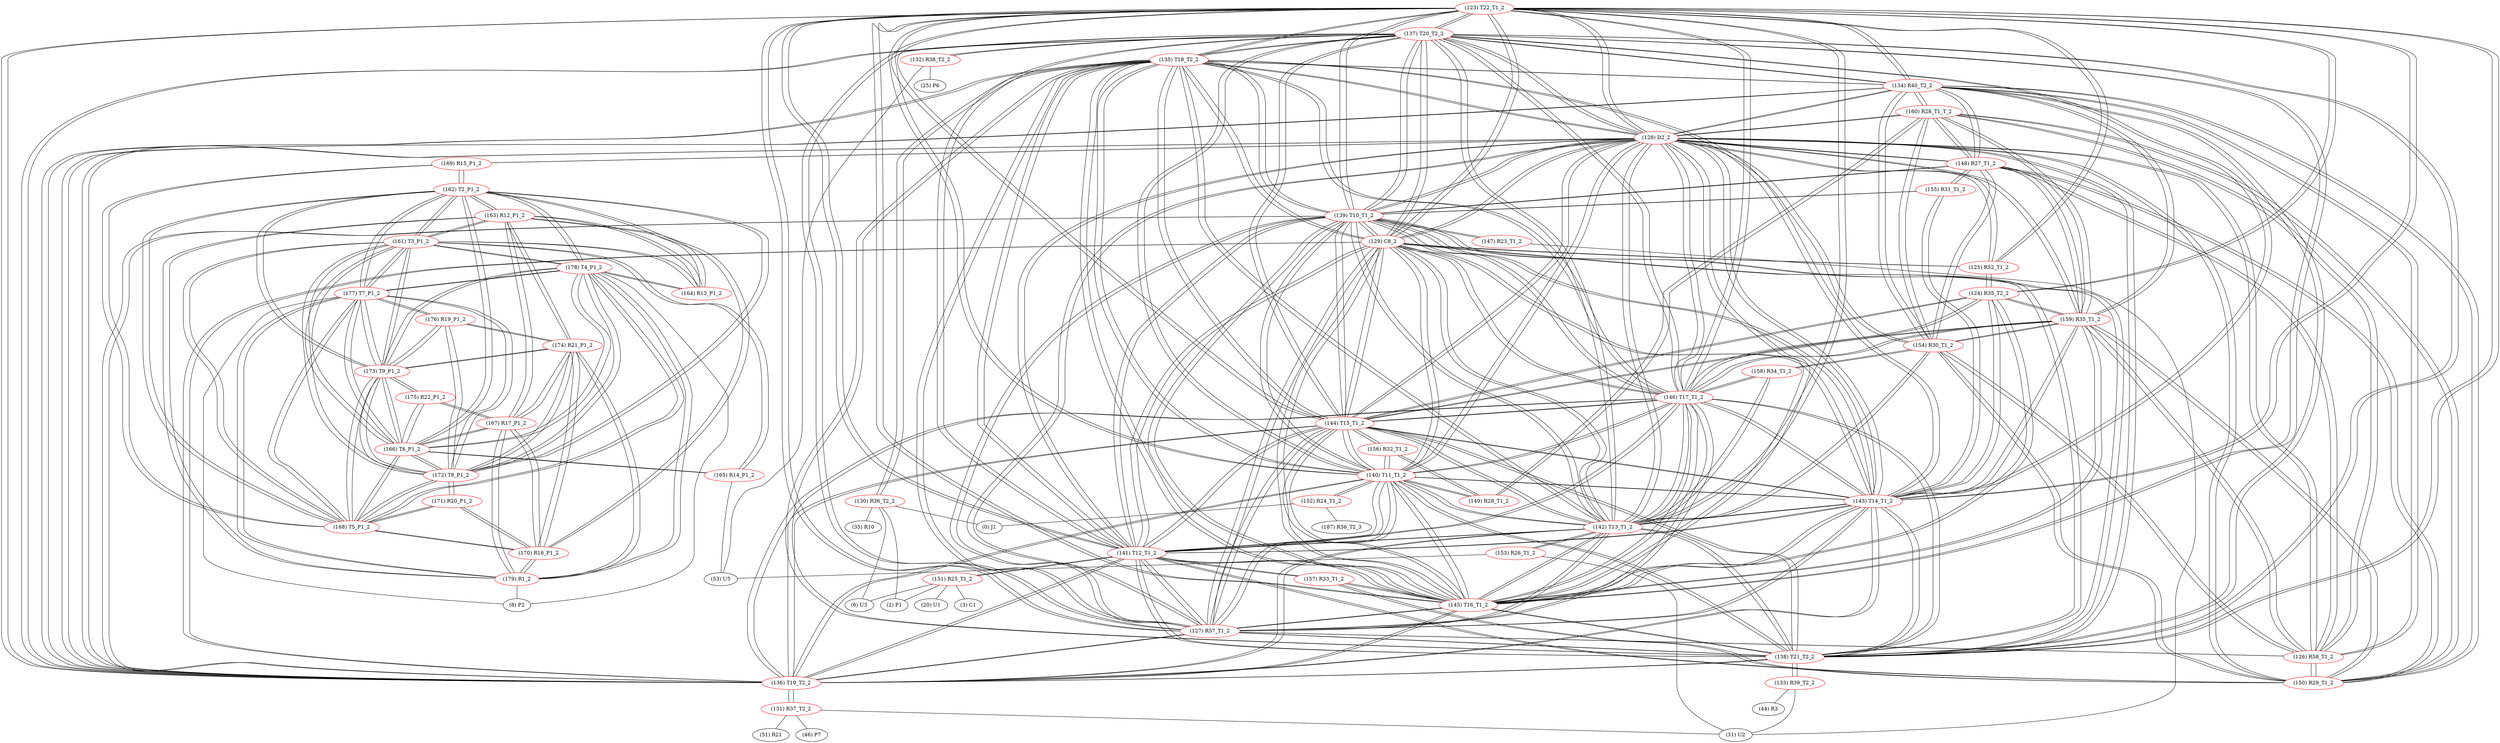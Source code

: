 graph {
	123 [label="(123) T22_T1_2" color=red]
	137 [label="(137) T20_T2_2"]
	135 [label="(135) T18_T2_2"]
	136 [label="(136) T19_T2_2"]
	138 [label="(138) T21_T2_2"]
	127 [label="(127) R57_T1_2"]
	128 [label="(128) D2_2"]
	140 [label="(140) T11_T1_2"]
	145 [label="(145) T16_T1_2"]
	146 [label="(146) T17_T1_2"]
	139 [label="(139) T10_T1_2"]
	141 [label="(141) T12_T1_2"]
	142 [label="(142) T13_T1_2"]
	143 [label="(143) T14_T1_2"]
	144 [label="(144) T15_T1_2"]
	129 [label="(129) C8_2"]
	134 [label="(134) R40_T2_2"]
	125 [label="(125) R52_T1_2"]
	124 [label="(124) R35_T2_2"]
	124 [label="(124) R35_T2_2" color=red]
	145 [label="(145) T16_T1_2"]
	144 [label="(144) T15_T1_2"]
	159 [label="(159) R35_T1_2"]
	143 [label="(143) T14_T1_2"]
	146 [label="(146) T17_T1_2"]
	125 [label="(125) R52_T1_2"]
	123 [label="(123) T22_T1_2"]
	125 [label="(125) R52_T1_2" color=red]
	128 [label="(128) D2_2"]
	129 [label="(129) C8_2"]
	124 [label="(124) R35_T2_2"]
	123 [label="(123) T22_T1_2"]
	126 [label="(126) R58_T1_2" color=red]
	127 [label="(127) R57_T1_2"]
	128 [label="(128) D2_2"]
	150 [label="(150) R29_T1_2"]
	159 [label="(159) R35_T1_2"]
	134 [label="(134) R40_T2_2"]
	154 [label="(154) R30_T1_2"]
	148 [label="(148) R27_T1_2"]
	160 [label="(160) R28_T1_T_2"]
	127 [label="(127) R57_T1_2" color=red]
	137 [label="(137) T20_T2_2"]
	135 [label="(135) T18_T2_2"]
	136 [label="(136) T19_T2_2"]
	138 [label="(138) T21_T2_2"]
	123 [label="(123) T22_T1_2"]
	128 [label="(128) D2_2"]
	140 [label="(140) T11_T1_2"]
	145 [label="(145) T16_T1_2"]
	146 [label="(146) T17_T1_2"]
	139 [label="(139) T10_T1_2"]
	141 [label="(141) T12_T1_2"]
	142 [label="(142) T13_T1_2"]
	143 [label="(143) T14_T1_2"]
	144 [label="(144) T15_T1_2"]
	129 [label="(129) C8_2"]
	126 [label="(126) R58_T1_2"]
	128 [label="(128) D2_2" color=red]
	137 [label="(137) T20_T2_2"]
	135 [label="(135) T18_T2_2"]
	136 [label="(136) T19_T2_2"]
	138 [label="(138) T21_T2_2"]
	127 [label="(127) R57_T1_2"]
	123 [label="(123) T22_T1_2"]
	140 [label="(140) T11_T1_2"]
	145 [label="(145) T16_T1_2"]
	146 [label="(146) T17_T1_2"]
	139 [label="(139) T10_T1_2"]
	141 [label="(141) T12_T1_2"]
	142 [label="(142) T13_T1_2"]
	143 [label="(143) T14_T1_2"]
	144 [label="(144) T15_T1_2"]
	129 [label="(129) C8_2"]
	125 [label="(125) R52_T1_2"]
	126 [label="(126) R58_T1_2"]
	150 [label="(150) R29_T1_2"]
	159 [label="(159) R35_T1_2"]
	134 [label="(134) R40_T2_2"]
	154 [label="(154) R30_T1_2"]
	148 [label="(148) R27_T1_2"]
	160 [label="(160) R28_T1_T_2"]
	169 [label="(169) R15_P1_2"]
	129 [label="(129) C8_2" color=red]
	137 [label="(137) T20_T2_2"]
	135 [label="(135) T18_T2_2"]
	136 [label="(136) T19_T2_2"]
	138 [label="(138) T21_T2_2"]
	127 [label="(127) R57_T1_2"]
	123 [label="(123) T22_T1_2"]
	128 [label="(128) D2_2"]
	140 [label="(140) T11_T1_2"]
	145 [label="(145) T16_T1_2"]
	146 [label="(146) T17_T1_2"]
	139 [label="(139) T10_T1_2"]
	141 [label="(141) T12_T1_2"]
	142 [label="(142) T13_T1_2"]
	143 [label="(143) T14_T1_2"]
	144 [label="(144) T15_T1_2"]
	125 [label="(125) R52_T1_2"]
	130 [label="(130) R36_T2_2" color=red]
	2 [label="(2) P1"]
	0 [label="(0) J1"]
	6 [label="(6) U3"]
	35 [label="(35) R10"]
	135 [label="(135) T18_T2_2"]
	131 [label="(131) R37_T2_2" color=red]
	46 [label="(46) P7"]
	31 [label="(31) U2"]
	51 [label="(51) R21"]
	136 [label="(136) T19_T2_2"]
	132 [label="(132) R38_T2_2" color=red]
	25 [label="(25) P6"]
	53 [label="(53) U5"]
	137 [label="(137) T20_T2_2"]
	133 [label="(133) R39_T2_2" color=red]
	44 [label="(44) R3"]
	31 [label="(31) U2"]
	138 [label="(138) T21_T2_2"]
	134 [label="(134) R40_T2_2" color=red]
	150 [label="(150) R29_T1_2"]
	159 [label="(159) R35_T1_2"]
	154 [label="(154) R30_T1_2"]
	128 [label="(128) D2_2"]
	126 [label="(126) R58_T1_2"]
	148 [label="(148) R27_T1_2"]
	160 [label="(160) R28_T1_T_2"]
	123 [label="(123) T22_T1_2"]
	136 [label="(136) T19_T2_2"]
	135 [label="(135) T18_T2_2"]
	138 [label="(138) T21_T2_2"]
	137 [label="(137) T20_T2_2"]
	135 [label="(135) T18_T2_2" color=red]
	137 [label="(137) T20_T2_2"]
	136 [label="(136) T19_T2_2"]
	138 [label="(138) T21_T2_2"]
	127 [label="(127) R57_T1_2"]
	123 [label="(123) T22_T1_2"]
	128 [label="(128) D2_2"]
	140 [label="(140) T11_T1_2"]
	145 [label="(145) T16_T1_2"]
	146 [label="(146) T17_T1_2"]
	139 [label="(139) T10_T1_2"]
	141 [label="(141) T12_T1_2"]
	142 [label="(142) T13_T1_2"]
	143 [label="(143) T14_T1_2"]
	144 [label="(144) T15_T1_2"]
	129 [label="(129) C8_2"]
	134 [label="(134) R40_T2_2"]
	130 [label="(130) R36_T2_2"]
	136 [label="(136) T19_T2_2" color=red]
	137 [label="(137) T20_T2_2"]
	135 [label="(135) T18_T2_2"]
	138 [label="(138) T21_T2_2"]
	127 [label="(127) R57_T1_2"]
	123 [label="(123) T22_T1_2"]
	128 [label="(128) D2_2"]
	140 [label="(140) T11_T1_2"]
	145 [label="(145) T16_T1_2"]
	146 [label="(146) T17_T1_2"]
	139 [label="(139) T10_T1_2"]
	141 [label="(141) T12_T1_2"]
	142 [label="(142) T13_T1_2"]
	143 [label="(143) T14_T1_2"]
	144 [label="(144) T15_T1_2"]
	129 [label="(129) C8_2"]
	134 [label="(134) R40_T2_2"]
	131 [label="(131) R37_T2_2"]
	137 [label="(137) T20_T2_2" color=red]
	135 [label="(135) T18_T2_2"]
	136 [label="(136) T19_T2_2"]
	138 [label="(138) T21_T2_2"]
	127 [label="(127) R57_T1_2"]
	123 [label="(123) T22_T1_2"]
	128 [label="(128) D2_2"]
	140 [label="(140) T11_T1_2"]
	145 [label="(145) T16_T1_2"]
	146 [label="(146) T17_T1_2"]
	139 [label="(139) T10_T1_2"]
	141 [label="(141) T12_T1_2"]
	142 [label="(142) T13_T1_2"]
	143 [label="(143) T14_T1_2"]
	144 [label="(144) T15_T1_2"]
	129 [label="(129) C8_2"]
	134 [label="(134) R40_T2_2"]
	132 [label="(132) R38_T2_2"]
	138 [label="(138) T21_T2_2" color=red]
	137 [label="(137) T20_T2_2"]
	135 [label="(135) T18_T2_2"]
	136 [label="(136) T19_T2_2"]
	127 [label="(127) R57_T1_2"]
	123 [label="(123) T22_T1_2"]
	128 [label="(128) D2_2"]
	140 [label="(140) T11_T1_2"]
	145 [label="(145) T16_T1_2"]
	146 [label="(146) T17_T1_2"]
	139 [label="(139) T10_T1_2"]
	141 [label="(141) T12_T1_2"]
	142 [label="(142) T13_T1_2"]
	143 [label="(143) T14_T1_2"]
	144 [label="(144) T15_T1_2"]
	129 [label="(129) C8_2"]
	134 [label="(134) R40_T2_2"]
	133 [label="(133) R39_T2_2"]
	139 [label="(139) T10_T1_2" color=red]
	137 [label="(137) T20_T2_2"]
	135 [label="(135) T18_T2_2"]
	136 [label="(136) T19_T2_2"]
	138 [label="(138) T21_T2_2"]
	127 [label="(127) R57_T1_2"]
	123 [label="(123) T22_T1_2"]
	128 [label="(128) D2_2"]
	140 [label="(140) T11_T1_2"]
	145 [label="(145) T16_T1_2"]
	146 [label="(146) T17_T1_2"]
	141 [label="(141) T12_T1_2"]
	142 [label="(142) T13_T1_2"]
	143 [label="(143) T14_T1_2"]
	144 [label="(144) T15_T1_2"]
	129 [label="(129) C8_2"]
	147 [label="(147) R23_T1_2"]
	155 [label="(155) R31_T1_2"]
	148 [label="(148) R27_T1_2"]
	140 [label="(140) T11_T1_2" color=red]
	137 [label="(137) T20_T2_2"]
	135 [label="(135) T18_T2_2"]
	136 [label="(136) T19_T2_2"]
	138 [label="(138) T21_T2_2"]
	127 [label="(127) R57_T1_2"]
	123 [label="(123) T22_T1_2"]
	128 [label="(128) D2_2"]
	145 [label="(145) T16_T1_2"]
	146 [label="(146) T17_T1_2"]
	139 [label="(139) T10_T1_2"]
	141 [label="(141) T12_T1_2"]
	142 [label="(142) T13_T1_2"]
	143 [label="(143) T14_T1_2"]
	144 [label="(144) T15_T1_2"]
	129 [label="(129) C8_2"]
	152 [label="(152) R24_T1_2"]
	156 [label="(156) R32_T1_2"]
	149 [label="(149) R28_T1_2"]
	141 [label="(141) T12_T1_2" color=red]
	137 [label="(137) T20_T2_2"]
	135 [label="(135) T18_T2_2"]
	136 [label="(136) T19_T2_2"]
	138 [label="(138) T21_T2_2"]
	127 [label="(127) R57_T1_2"]
	123 [label="(123) T22_T1_2"]
	128 [label="(128) D2_2"]
	140 [label="(140) T11_T1_2"]
	145 [label="(145) T16_T1_2"]
	146 [label="(146) T17_T1_2"]
	139 [label="(139) T10_T1_2"]
	142 [label="(142) T13_T1_2"]
	143 [label="(143) T14_T1_2"]
	144 [label="(144) T15_T1_2"]
	129 [label="(129) C8_2"]
	157 [label="(157) R33_T1_2"]
	150 [label="(150) R29_T1_2"]
	151 [label="(151) R25_T1_2"]
	142 [label="(142) T13_T1_2" color=red]
	137 [label="(137) T20_T2_2"]
	135 [label="(135) T18_T2_2"]
	136 [label="(136) T19_T2_2"]
	138 [label="(138) T21_T2_2"]
	127 [label="(127) R57_T1_2"]
	123 [label="(123) T22_T1_2"]
	128 [label="(128) D2_2"]
	140 [label="(140) T11_T1_2"]
	145 [label="(145) T16_T1_2"]
	146 [label="(146) T17_T1_2"]
	139 [label="(139) T10_T1_2"]
	141 [label="(141) T12_T1_2"]
	143 [label="(143) T14_T1_2"]
	144 [label="(144) T15_T1_2"]
	129 [label="(129) C8_2"]
	154 [label="(154) R30_T1_2"]
	158 [label="(158) R34_T1_2"]
	153 [label="(153) R26_T1_2"]
	143 [label="(143) T14_T1_2" color=red]
	137 [label="(137) T20_T2_2"]
	135 [label="(135) T18_T2_2"]
	136 [label="(136) T19_T2_2"]
	138 [label="(138) T21_T2_2"]
	127 [label="(127) R57_T1_2"]
	123 [label="(123) T22_T1_2"]
	128 [label="(128) D2_2"]
	140 [label="(140) T11_T1_2"]
	145 [label="(145) T16_T1_2"]
	146 [label="(146) T17_T1_2"]
	139 [label="(139) T10_T1_2"]
	141 [label="(141) T12_T1_2"]
	142 [label="(142) T13_T1_2"]
	144 [label="(144) T15_T1_2"]
	129 [label="(129) C8_2"]
	159 [label="(159) R35_T1_2"]
	124 [label="(124) R35_T2_2"]
	155 [label="(155) R31_T1_2"]
	144 [label="(144) T15_T1_2" color=red]
	137 [label="(137) T20_T2_2"]
	135 [label="(135) T18_T2_2"]
	136 [label="(136) T19_T2_2"]
	138 [label="(138) T21_T2_2"]
	127 [label="(127) R57_T1_2"]
	123 [label="(123) T22_T1_2"]
	128 [label="(128) D2_2"]
	140 [label="(140) T11_T1_2"]
	145 [label="(145) T16_T1_2"]
	146 [label="(146) T17_T1_2"]
	139 [label="(139) T10_T1_2"]
	141 [label="(141) T12_T1_2"]
	142 [label="(142) T13_T1_2"]
	143 [label="(143) T14_T1_2"]
	129 [label="(129) C8_2"]
	159 [label="(159) R35_T1_2"]
	124 [label="(124) R35_T2_2"]
	156 [label="(156) R32_T1_2"]
	145 [label="(145) T16_T1_2" color=red]
	137 [label="(137) T20_T2_2"]
	135 [label="(135) T18_T2_2"]
	136 [label="(136) T19_T2_2"]
	138 [label="(138) T21_T2_2"]
	127 [label="(127) R57_T1_2"]
	123 [label="(123) T22_T1_2"]
	128 [label="(128) D2_2"]
	140 [label="(140) T11_T1_2"]
	146 [label="(146) T17_T1_2"]
	139 [label="(139) T10_T1_2"]
	141 [label="(141) T12_T1_2"]
	142 [label="(142) T13_T1_2"]
	143 [label="(143) T14_T1_2"]
	144 [label="(144) T15_T1_2"]
	129 [label="(129) C8_2"]
	159 [label="(159) R35_T1_2"]
	124 [label="(124) R35_T2_2"]
	157 [label="(157) R33_T1_2"]
	146 [label="(146) T17_T1_2" color=red]
	137 [label="(137) T20_T2_2"]
	135 [label="(135) T18_T2_2"]
	136 [label="(136) T19_T2_2"]
	138 [label="(138) T21_T2_2"]
	127 [label="(127) R57_T1_2"]
	123 [label="(123) T22_T1_2"]
	128 [label="(128) D2_2"]
	140 [label="(140) T11_T1_2"]
	145 [label="(145) T16_T1_2"]
	139 [label="(139) T10_T1_2"]
	141 [label="(141) T12_T1_2"]
	142 [label="(142) T13_T1_2"]
	143 [label="(143) T14_T1_2"]
	144 [label="(144) T15_T1_2"]
	129 [label="(129) C8_2"]
	159 [label="(159) R35_T1_2"]
	124 [label="(124) R35_T2_2"]
	158 [label="(158) R34_T1_2"]
	147 [label="(147) R23_T1_2" color=red]
	31 [label="(31) U2"]
	139 [label="(139) T10_T1_2"]
	148 [label="(148) R27_T1_2" color=red]
	150 [label="(150) R29_T1_2"]
	159 [label="(159) R35_T1_2"]
	134 [label="(134) R40_T2_2"]
	154 [label="(154) R30_T1_2"]
	128 [label="(128) D2_2"]
	126 [label="(126) R58_T1_2"]
	160 [label="(160) R28_T1_T_2"]
	139 [label="(139) T10_T1_2"]
	155 [label="(155) R31_T1_2"]
	149 [label="(149) R28_T1_2" color=red]
	156 [label="(156) R32_T1_2"]
	140 [label="(140) T11_T1_2"]
	160 [label="(160) R28_T1_T_2"]
	150 [label="(150) R29_T1_2" color=red]
	159 [label="(159) R35_T1_2"]
	134 [label="(134) R40_T2_2"]
	154 [label="(154) R30_T1_2"]
	128 [label="(128) D2_2"]
	126 [label="(126) R58_T1_2"]
	148 [label="(148) R27_T1_2"]
	160 [label="(160) R28_T1_T_2"]
	157 [label="(157) R33_T1_2"]
	141 [label="(141) T12_T1_2"]
	151 [label="(151) R25_T1_2" color=red]
	20 [label="(20) U1"]
	3 [label="(3) C1"]
	2 [label="(2) P1"]
	6 [label="(6) U3"]
	141 [label="(141) T12_T1_2"]
	152 [label="(152) R24_T1_2" color=red]
	0 [label="(0) J1"]
	187 [label="(187) R36_T2_3"]
	140 [label="(140) T11_T1_2"]
	153 [label="(153) R26_T1_2" color=red]
	53 [label="(53) U5"]
	31 [label="(31) U2"]
	142 [label="(142) T13_T1_2"]
	154 [label="(154) R30_T1_2" color=red]
	150 [label="(150) R29_T1_2"]
	159 [label="(159) R35_T1_2"]
	134 [label="(134) R40_T2_2"]
	128 [label="(128) D2_2"]
	126 [label="(126) R58_T1_2"]
	148 [label="(148) R27_T1_2"]
	160 [label="(160) R28_T1_T_2"]
	158 [label="(158) R34_T1_2"]
	142 [label="(142) T13_T1_2"]
	155 [label="(155) R31_T1_2" color=red]
	139 [label="(139) T10_T1_2"]
	148 [label="(148) R27_T1_2"]
	143 [label="(143) T14_T1_2"]
	156 [label="(156) R32_T1_2" color=red]
	144 [label="(144) T15_T1_2"]
	149 [label="(149) R28_T1_2"]
	140 [label="(140) T11_T1_2"]
	157 [label="(157) R33_T1_2" color=red]
	145 [label="(145) T16_T1_2"]
	150 [label="(150) R29_T1_2"]
	141 [label="(141) T12_T1_2"]
	158 [label="(158) R34_T1_2" color=red]
	146 [label="(146) T17_T1_2"]
	154 [label="(154) R30_T1_2"]
	142 [label="(142) T13_T1_2"]
	159 [label="(159) R35_T1_2" color=red]
	150 [label="(150) R29_T1_2"]
	134 [label="(134) R40_T2_2"]
	154 [label="(154) R30_T1_2"]
	128 [label="(128) D2_2"]
	126 [label="(126) R58_T1_2"]
	148 [label="(148) R27_T1_2"]
	160 [label="(160) R28_T1_T_2"]
	145 [label="(145) T16_T1_2"]
	144 [label="(144) T15_T1_2"]
	143 [label="(143) T14_T1_2"]
	146 [label="(146) T17_T1_2"]
	124 [label="(124) R35_T2_2"]
	160 [label="(160) R28_T1_T_2" color=red]
	150 [label="(150) R29_T1_2"]
	159 [label="(159) R35_T1_2"]
	134 [label="(134) R40_T2_2"]
	154 [label="(154) R30_T1_2"]
	128 [label="(128) D2_2"]
	126 [label="(126) R58_T1_2"]
	148 [label="(148) R27_T1_2"]
	149 [label="(149) R28_T1_2"]
	161 [label="(161) T3_P1_2" color=red]
	178 [label="(178) T4_P1_2"]
	177 [label="(177) T7_P1_2"]
	168 [label="(168) T5_P1_2"]
	173 [label="(173) T9_P1_2"]
	172 [label="(172) T8_P1_2"]
	166 [label="(166) T6_P1_2"]
	162 [label="(162) T2_P1_2"]
	165 [label="(165) R14_P1_2"]
	164 [label="(164) R13_P1_2"]
	163 [label="(163) R12_P1_2"]
	162 [label="(162) T2_P1_2" color=red]
	161 [label="(161) T3_P1_2"]
	178 [label="(178) T4_P1_2"]
	177 [label="(177) T7_P1_2"]
	168 [label="(168) T5_P1_2"]
	173 [label="(173) T9_P1_2"]
	172 [label="(172) T8_P1_2"]
	166 [label="(166) T6_P1_2"]
	164 [label="(164) R13_P1_2"]
	163 [label="(163) R12_P1_2"]
	169 [label="(169) R15_P1_2"]
	163 [label="(163) R12_P1_2" color=red]
	174 [label="(174) R21_P1_2"]
	170 [label="(170) R16_P1_2"]
	167 [label="(167) R17_P1_2"]
	179 [label="(179) R1_2"]
	164 [label="(164) R13_P1_2"]
	161 [label="(161) T3_P1_2"]
	162 [label="(162) T2_P1_2"]
	164 [label="(164) R13_P1_2" color=red]
	178 [label="(178) T4_P1_2"]
	161 [label="(161) T3_P1_2"]
	163 [label="(163) R12_P1_2"]
	162 [label="(162) T2_P1_2"]
	165 [label="(165) R14_P1_2" color=red]
	53 [label="(53) U5"]
	161 [label="(161) T3_P1_2"]
	166 [label="(166) T6_P1_2"]
	166 [label="(166) T6_P1_2" color=red]
	161 [label="(161) T3_P1_2"]
	178 [label="(178) T4_P1_2"]
	177 [label="(177) T7_P1_2"]
	168 [label="(168) T5_P1_2"]
	173 [label="(173) T9_P1_2"]
	172 [label="(172) T8_P1_2"]
	162 [label="(162) T2_P1_2"]
	165 [label="(165) R14_P1_2"]
	175 [label="(175) R22_P1_2"]
	167 [label="(167) R17_P1_2"]
	167 [label="(167) R17_P1_2" color=red]
	174 [label="(174) R21_P1_2"]
	170 [label="(170) R16_P1_2"]
	163 [label="(163) R12_P1_2"]
	179 [label="(179) R1_2"]
	175 [label="(175) R22_P1_2"]
	166 [label="(166) T6_P1_2"]
	168 [label="(168) T5_P1_2" color=red]
	161 [label="(161) T3_P1_2"]
	178 [label="(178) T4_P1_2"]
	177 [label="(177) T7_P1_2"]
	173 [label="(173) T9_P1_2"]
	172 [label="(172) T8_P1_2"]
	166 [label="(166) T6_P1_2"]
	162 [label="(162) T2_P1_2"]
	169 [label="(169) R15_P1_2"]
	170 [label="(170) R16_P1_2"]
	171 [label="(171) R20_P1_2"]
	169 [label="(169) R15_P1_2" color=red]
	128 [label="(128) D2_2"]
	162 [label="(162) T2_P1_2"]
	168 [label="(168) T5_P1_2"]
	170 [label="(170) R16_P1_2" color=red]
	174 [label="(174) R21_P1_2"]
	163 [label="(163) R12_P1_2"]
	167 [label="(167) R17_P1_2"]
	179 [label="(179) R1_2"]
	168 [label="(168) T5_P1_2"]
	171 [label="(171) R20_P1_2"]
	171 [label="(171) R20_P1_2" color=red]
	172 [label="(172) T8_P1_2"]
	170 [label="(170) R16_P1_2"]
	168 [label="(168) T5_P1_2"]
	172 [label="(172) T8_P1_2" color=red]
	161 [label="(161) T3_P1_2"]
	178 [label="(178) T4_P1_2"]
	177 [label="(177) T7_P1_2"]
	168 [label="(168) T5_P1_2"]
	173 [label="(173) T9_P1_2"]
	166 [label="(166) T6_P1_2"]
	162 [label="(162) T2_P1_2"]
	174 [label="(174) R21_P1_2"]
	176 [label="(176) R19_P1_2"]
	171 [label="(171) R20_P1_2"]
	173 [label="(173) T9_P1_2" color=red]
	175 [label="(175) R22_P1_2"]
	161 [label="(161) T3_P1_2"]
	178 [label="(178) T4_P1_2"]
	177 [label="(177) T7_P1_2"]
	168 [label="(168) T5_P1_2"]
	172 [label="(172) T8_P1_2"]
	166 [label="(166) T6_P1_2"]
	162 [label="(162) T2_P1_2"]
	174 [label="(174) R21_P1_2"]
	176 [label="(176) R19_P1_2"]
	174 [label="(174) R21_P1_2" color=red]
	170 [label="(170) R16_P1_2"]
	163 [label="(163) R12_P1_2"]
	167 [label="(167) R17_P1_2"]
	179 [label="(179) R1_2"]
	173 [label="(173) T9_P1_2"]
	172 [label="(172) T8_P1_2"]
	176 [label="(176) R19_P1_2"]
	175 [label="(175) R22_P1_2" color=red]
	173 [label="(173) T9_P1_2"]
	166 [label="(166) T6_P1_2"]
	167 [label="(167) R17_P1_2"]
	176 [label="(176) R19_P1_2" color=red]
	173 [label="(173) T9_P1_2"]
	174 [label="(174) R21_P1_2"]
	172 [label="(172) T8_P1_2"]
	177 [label="(177) T7_P1_2"]
	177 [label="(177) T7_P1_2" color=red]
	161 [label="(161) T3_P1_2"]
	178 [label="(178) T4_P1_2"]
	168 [label="(168) T5_P1_2"]
	173 [label="(173) T9_P1_2"]
	172 [label="(172) T8_P1_2"]
	166 [label="(166) T6_P1_2"]
	162 [label="(162) T2_P1_2"]
	179 [label="(179) R1_2"]
	8 [label="(8) P2"]
	176 [label="(176) R19_P1_2"]
	178 [label="(178) T4_P1_2" color=red]
	161 [label="(161) T3_P1_2"]
	177 [label="(177) T7_P1_2"]
	168 [label="(168) T5_P1_2"]
	173 [label="(173) T9_P1_2"]
	172 [label="(172) T8_P1_2"]
	166 [label="(166) T6_P1_2"]
	162 [label="(162) T2_P1_2"]
	164 [label="(164) R13_P1_2"]
	179 [label="(179) R1_2"]
	8 [label="(8) P2"]
	179 [label="(179) R1_2" color=red]
	178 [label="(178) T4_P1_2"]
	177 [label="(177) T7_P1_2"]
	8 [label="(8) P2"]
	174 [label="(174) R21_P1_2"]
	170 [label="(170) R16_P1_2"]
	163 [label="(163) R12_P1_2"]
	167 [label="(167) R17_P1_2"]
	123 -- 137
	123 -- 135
	123 -- 136
	123 -- 138
	123 -- 127
	123 -- 128
	123 -- 140
	123 -- 145
	123 -- 146
	123 -- 139
	123 -- 141
	123 -- 142
	123 -- 143
	123 -- 144
	123 -- 129
	123 -- 134
	123 -- 125
	123 -- 124
	124 -- 145
	124 -- 144
	124 -- 159
	124 -- 143
	124 -- 146
	124 -- 125
	124 -- 123
	125 -- 128
	125 -- 129
	125 -- 124
	125 -- 123
	126 -- 127
	126 -- 128
	126 -- 150
	126 -- 159
	126 -- 134
	126 -- 154
	126 -- 148
	126 -- 160
	127 -- 137
	127 -- 135
	127 -- 136
	127 -- 138
	127 -- 123
	127 -- 128
	127 -- 140
	127 -- 145
	127 -- 146
	127 -- 139
	127 -- 141
	127 -- 142
	127 -- 143
	127 -- 144
	127 -- 129
	127 -- 126
	128 -- 137
	128 -- 135
	128 -- 136
	128 -- 138
	128 -- 127
	128 -- 123
	128 -- 140
	128 -- 145
	128 -- 146
	128 -- 139
	128 -- 141
	128 -- 142
	128 -- 143
	128 -- 144
	128 -- 129
	128 -- 125
	128 -- 126
	128 -- 150
	128 -- 159
	128 -- 134
	128 -- 154
	128 -- 148
	128 -- 160
	128 -- 169
	129 -- 137
	129 -- 135
	129 -- 136
	129 -- 138
	129 -- 127
	129 -- 123
	129 -- 128
	129 -- 140
	129 -- 145
	129 -- 146
	129 -- 139
	129 -- 141
	129 -- 142
	129 -- 143
	129 -- 144
	129 -- 125
	130 -- 2
	130 -- 0
	130 -- 6
	130 -- 35
	130 -- 135
	131 -- 46
	131 -- 31
	131 -- 51
	131 -- 136
	132 -- 25
	132 -- 53
	132 -- 137
	133 -- 44
	133 -- 31
	133 -- 138
	134 -- 150
	134 -- 159
	134 -- 154
	134 -- 128
	134 -- 126
	134 -- 148
	134 -- 160
	134 -- 123
	134 -- 136
	134 -- 135
	134 -- 138
	134 -- 137
	135 -- 137
	135 -- 136
	135 -- 138
	135 -- 127
	135 -- 123
	135 -- 128
	135 -- 140
	135 -- 145
	135 -- 146
	135 -- 139
	135 -- 141
	135 -- 142
	135 -- 143
	135 -- 144
	135 -- 129
	135 -- 134
	135 -- 130
	136 -- 137
	136 -- 135
	136 -- 138
	136 -- 127
	136 -- 123
	136 -- 128
	136 -- 140
	136 -- 145
	136 -- 146
	136 -- 139
	136 -- 141
	136 -- 142
	136 -- 143
	136 -- 144
	136 -- 129
	136 -- 134
	136 -- 131
	137 -- 135
	137 -- 136
	137 -- 138
	137 -- 127
	137 -- 123
	137 -- 128
	137 -- 140
	137 -- 145
	137 -- 146
	137 -- 139
	137 -- 141
	137 -- 142
	137 -- 143
	137 -- 144
	137 -- 129
	137 -- 134
	137 -- 132
	138 -- 137
	138 -- 135
	138 -- 136
	138 -- 127
	138 -- 123
	138 -- 128
	138 -- 140
	138 -- 145
	138 -- 146
	138 -- 139
	138 -- 141
	138 -- 142
	138 -- 143
	138 -- 144
	138 -- 129
	138 -- 134
	138 -- 133
	139 -- 137
	139 -- 135
	139 -- 136
	139 -- 138
	139 -- 127
	139 -- 123
	139 -- 128
	139 -- 140
	139 -- 145
	139 -- 146
	139 -- 141
	139 -- 142
	139 -- 143
	139 -- 144
	139 -- 129
	139 -- 147
	139 -- 155
	139 -- 148
	140 -- 137
	140 -- 135
	140 -- 136
	140 -- 138
	140 -- 127
	140 -- 123
	140 -- 128
	140 -- 145
	140 -- 146
	140 -- 139
	140 -- 141
	140 -- 142
	140 -- 143
	140 -- 144
	140 -- 129
	140 -- 152
	140 -- 156
	140 -- 149
	141 -- 137
	141 -- 135
	141 -- 136
	141 -- 138
	141 -- 127
	141 -- 123
	141 -- 128
	141 -- 140
	141 -- 145
	141 -- 146
	141 -- 139
	141 -- 142
	141 -- 143
	141 -- 144
	141 -- 129
	141 -- 157
	141 -- 150
	141 -- 151
	142 -- 137
	142 -- 135
	142 -- 136
	142 -- 138
	142 -- 127
	142 -- 123
	142 -- 128
	142 -- 140
	142 -- 145
	142 -- 146
	142 -- 139
	142 -- 141
	142 -- 143
	142 -- 144
	142 -- 129
	142 -- 154
	142 -- 158
	142 -- 153
	143 -- 137
	143 -- 135
	143 -- 136
	143 -- 138
	143 -- 127
	143 -- 123
	143 -- 128
	143 -- 140
	143 -- 145
	143 -- 146
	143 -- 139
	143 -- 141
	143 -- 142
	143 -- 144
	143 -- 129
	143 -- 159
	143 -- 124
	143 -- 155
	144 -- 137
	144 -- 135
	144 -- 136
	144 -- 138
	144 -- 127
	144 -- 123
	144 -- 128
	144 -- 140
	144 -- 145
	144 -- 146
	144 -- 139
	144 -- 141
	144 -- 142
	144 -- 143
	144 -- 129
	144 -- 159
	144 -- 124
	144 -- 156
	145 -- 137
	145 -- 135
	145 -- 136
	145 -- 138
	145 -- 127
	145 -- 123
	145 -- 128
	145 -- 140
	145 -- 146
	145 -- 139
	145 -- 141
	145 -- 142
	145 -- 143
	145 -- 144
	145 -- 129
	145 -- 159
	145 -- 124
	145 -- 157
	146 -- 137
	146 -- 135
	146 -- 136
	146 -- 138
	146 -- 127
	146 -- 123
	146 -- 128
	146 -- 140
	146 -- 145
	146 -- 139
	146 -- 141
	146 -- 142
	146 -- 143
	146 -- 144
	146 -- 129
	146 -- 159
	146 -- 124
	146 -- 158
	147 -- 31
	147 -- 139
	148 -- 150
	148 -- 159
	148 -- 134
	148 -- 154
	148 -- 128
	148 -- 126
	148 -- 160
	148 -- 139
	148 -- 155
	149 -- 156
	149 -- 140
	149 -- 160
	150 -- 159
	150 -- 134
	150 -- 154
	150 -- 128
	150 -- 126
	150 -- 148
	150 -- 160
	150 -- 157
	150 -- 141
	151 -- 20
	151 -- 3
	151 -- 2
	151 -- 6
	151 -- 141
	152 -- 0
	152 -- 187
	152 -- 140
	153 -- 53
	153 -- 31
	153 -- 142
	154 -- 150
	154 -- 159
	154 -- 134
	154 -- 128
	154 -- 126
	154 -- 148
	154 -- 160
	154 -- 158
	154 -- 142
	155 -- 139
	155 -- 148
	155 -- 143
	156 -- 144
	156 -- 149
	156 -- 140
	157 -- 145
	157 -- 150
	157 -- 141
	158 -- 146
	158 -- 154
	158 -- 142
	159 -- 150
	159 -- 134
	159 -- 154
	159 -- 128
	159 -- 126
	159 -- 148
	159 -- 160
	159 -- 145
	159 -- 144
	159 -- 143
	159 -- 146
	159 -- 124
	160 -- 150
	160 -- 159
	160 -- 134
	160 -- 154
	160 -- 128
	160 -- 126
	160 -- 148
	160 -- 149
	161 -- 178
	161 -- 177
	161 -- 168
	161 -- 173
	161 -- 172
	161 -- 166
	161 -- 162
	161 -- 165
	161 -- 164
	161 -- 163
	162 -- 161
	162 -- 178
	162 -- 177
	162 -- 168
	162 -- 173
	162 -- 172
	162 -- 166
	162 -- 164
	162 -- 163
	162 -- 169
	163 -- 174
	163 -- 170
	163 -- 167
	163 -- 179
	163 -- 164
	163 -- 161
	163 -- 162
	164 -- 178
	164 -- 161
	164 -- 163
	164 -- 162
	165 -- 53
	165 -- 161
	165 -- 166
	166 -- 161
	166 -- 178
	166 -- 177
	166 -- 168
	166 -- 173
	166 -- 172
	166 -- 162
	166 -- 165
	166 -- 175
	166 -- 167
	167 -- 174
	167 -- 170
	167 -- 163
	167 -- 179
	167 -- 175
	167 -- 166
	168 -- 161
	168 -- 178
	168 -- 177
	168 -- 173
	168 -- 172
	168 -- 166
	168 -- 162
	168 -- 169
	168 -- 170
	168 -- 171
	169 -- 128
	169 -- 162
	169 -- 168
	170 -- 174
	170 -- 163
	170 -- 167
	170 -- 179
	170 -- 168
	170 -- 171
	171 -- 172
	171 -- 170
	171 -- 168
	172 -- 161
	172 -- 178
	172 -- 177
	172 -- 168
	172 -- 173
	172 -- 166
	172 -- 162
	172 -- 174
	172 -- 176
	172 -- 171
	173 -- 175
	173 -- 161
	173 -- 178
	173 -- 177
	173 -- 168
	173 -- 172
	173 -- 166
	173 -- 162
	173 -- 174
	173 -- 176
	174 -- 170
	174 -- 163
	174 -- 167
	174 -- 179
	174 -- 173
	174 -- 172
	174 -- 176
	175 -- 173
	175 -- 166
	175 -- 167
	176 -- 173
	176 -- 174
	176 -- 172
	176 -- 177
	177 -- 161
	177 -- 178
	177 -- 168
	177 -- 173
	177 -- 172
	177 -- 166
	177 -- 162
	177 -- 179
	177 -- 8
	177 -- 176
	178 -- 161
	178 -- 177
	178 -- 168
	178 -- 173
	178 -- 172
	178 -- 166
	178 -- 162
	178 -- 164
	178 -- 179
	178 -- 8
	179 -- 178
	179 -- 177
	179 -- 8
	179 -- 174
	179 -- 170
	179 -- 163
	179 -- 167
}